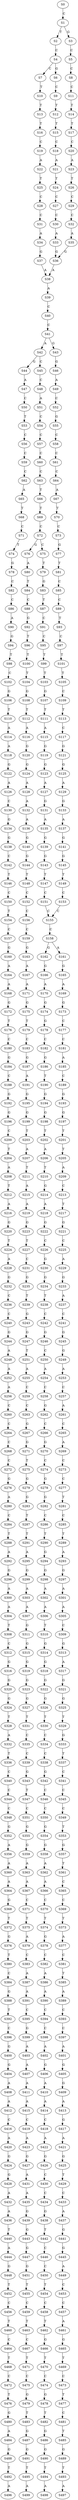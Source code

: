 strict digraph  {
	S0 -> S1 [ label = C ];
	S1 -> S2 [ label = T ];
	S1 -> S3 [ label = G ];
	S2 -> S4 [ label = C ];
	S3 -> S5 [ label = C ];
	S4 -> S6 [ label = G ];
	S4 -> S7 [ label = C ];
	S5 -> S8 [ label = C ];
	S6 -> S9 [ label = C ];
	S7 -> S10 [ label = T ];
	S8 -> S11 [ label = C ];
	S9 -> S12 [ label = T ];
	S10 -> S13 [ label = T ];
	S11 -> S14 [ label = T ];
	S12 -> S15 [ label = T ];
	S13 -> S16 [ label = T ];
	S14 -> S17 [ label = T ];
	S15 -> S18 [ label = C ];
	S16 -> S19 [ label = C ];
	S17 -> S20 [ label = C ];
	S18 -> S21 [ label = A ];
	S19 -> S22 [ label = A ];
	S20 -> S23 [ label = A ];
	S21 -> S24 [ label = T ];
	S22 -> S25 [ label = T ];
	S23 -> S26 [ label = T ];
	S24 -> S27 [ label = C ];
	S25 -> S28 [ label = C ];
	S26 -> S29 [ label = C ];
	S27 -> S30 [ label = C ];
	S28 -> S31 [ label = C ];
	S29 -> S32 [ label = C ];
	S30 -> S33 [ label = A ];
	S31 -> S34 [ label = A ];
	S32 -> S35 [ label = A ];
	S33 -> S36 [ label = G ];
	S34 -> S37 [ label = G ];
	S35 -> S36 [ label = G ];
	S36 -> S38 [ label = A ];
	S37 -> S38 [ label = A ];
	S38 -> S39 [ label = A ];
	S39 -> S40 [ label = C ];
	S40 -> S41 [ label = C ];
	S41 -> S42 [ label = A ];
	S41 -> S43 [ label = G ];
	S42 -> S44 [ label = G ];
	S42 -> S45 [ label = C ];
	S43 -> S46 [ label = G ];
	S44 -> S47 [ label = A ];
	S45 -> S48 [ label = C ];
	S46 -> S49 [ label = A ];
	S47 -> S50 [ label = C ];
	S48 -> S51 [ label = A ];
	S49 -> S52 [ label = C ];
	S50 -> S53 [ label = T ];
	S51 -> S54 [ label = C ];
	S52 -> S55 [ label = G ];
	S53 -> S56 [ label = C ];
	S54 -> S57 [ label = C ];
	S55 -> S58 [ label = C ];
	S56 -> S59 [ label = C ];
	S57 -> S60 [ label = C ];
	S58 -> S61 [ label = C ];
	S59 -> S62 [ label = C ];
	S60 -> S63 [ label = C ];
	S61 -> S64 [ label = C ];
	S62 -> S65 [ label = A ];
	S63 -> S66 [ label = T ];
	S64 -> S67 [ label = A ];
	S65 -> S68 [ label = T ];
	S66 -> S69 [ label = T ];
	S67 -> S70 [ label = T ];
	S68 -> S71 [ label = C ];
	S69 -> S72 [ label = C ];
	S70 -> S73 [ label = C ];
	S71 -> S74 [ label = T ];
	S72 -> S75 [ label = C ];
	S72 -> S76 [ label = G ];
	S73 -> S77 [ label = G ];
	S74 -> S78 [ label = G ];
	S75 -> S79 [ label = T ];
	S76 -> S80 [ label = A ];
	S77 -> S81 [ label = T ];
	S78 -> S82 [ label = C ];
	S79 -> S83 [ label = G ];
	S80 -> S84 [ label = T ];
	S81 -> S85 [ label = C ];
	S82 -> S86 [ label = C ];
	S83 -> S87 [ label = T ];
	S84 -> S88 [ label = C ];
	S85 -> S89 [ label = C ];
	S86 -> S90 [ label = A ];
	S87 -> S91 [ label = C ];
	S88 -> S92 [ label = G ];
	S89 -> S93 [ label = T ];
	S90 -> S94 [ label = G ];
	S91 -> S95 [ label = C ];
	S92 -> S96 [ label = T ];
	S93 -> S97 [ label = C ];
	S94 -> S98 [ label = T ];
	S95 -> S99 [ label = T ];
	S96 -> S100 [ label = T ];
	S97 -> S101 [ label = T ];
	S98 -> S102 [ label = C ];
	S99 -> S103 [ label = T ];
	S100 -> S104 [ label = T ];
	S101 -> S105 [ label = T ];
	S102 -> S106 [ label = G ];
	S103 -> S107 [ label = G ];
	S104 -> S108 [ label = G ];
	S105 -> S109 [ label = C ];
	S106 -> S110 [ label = T ];
	S107 -> S111 [ label = T ];
	S108 -> S112 [ label = T ];
	S109 -> S113 [ label = T ];
	S110 -> S114 [ label = A ];
	S111 -> S115 [ label = A ];
	S112 -> S116 [ label = A ];
	S113 -> S117 [ label = C ];
	S114 -> S118 [ label = A ];
	S115 -> S119 [ label = G ];
	S116 -> S120 [ label = G ];
	S117 -> S121 [ label = G ];
	S118 -> S122 [ label = G ];
	S119 -> S123 [ label = G ];
	S120 -> S124 [ label = G ];
	S121 -> S125 [ label = G ];
	S122 -> S126 [ label = A ];
	S123 -> S127 [ label = A ];
	S124 -> S128 [ label = A ];
	S125 -> S129 [ label = A ];
	S126 -> S130 [ label = C ];
	S127 -> S131 [ label = G ];
	S128 -> S132 [ label = A ];
	S129 -> S133 [ label = G ];
	S130 -> S134 [ label = G ];
	S131 -> S135 [ label = A ];
	S132 -> S136 [ label = A ];
	S133 -> S137 [ label = A ];
	S134 -> S138 [ label = G ];
	S135 -> S139 [ label = G ];
	S136 -> S140 [ label = G ];
	S137 -> S141 [ label = G ];
	S138 -> S142 [ label = C ];
	S139 -> S143 [ label = G ];
	S140 -> S144 [ label = G ];
	S141 -> S145 [ label = G ];
	S142 -> S146 [ label = T ];
	S143 -> S147 [ label = T ];
	S144 -> S148 [ label = T ];
	S145 -> S149 [ label = T ];
	S146 -> S150 [ label = C ];
	S147 -> S151 [ label = C ];
	S148 -> S152 [ label = C ];
	S149 -> S153 [ label = C ];
	S150 -> S154 [ label = T ];
	S151 -> S155 [ label = C ];
	S152 -> S156 [ label = C ];
	S153 -> S155 [ label = C ];
	S154 -> S157 [ label = C ];
	S155 -> S158 [ label = C ];
	S156 -> S159 [ label = C ];
	S157 -> S160 [ label = G ];
	S158 -> S161 [ label = A ];
	S158 -> S162 [ label = G ];
	S159 -> S163 [ label = G ];
	S160 -> S164 [ label = A ];
	S161 -> S165 [ label = G ];
	S162 -> S166 [ label = G ];
	S163 -> S167 [ label = A ];
	S164 -> S168 [ label = A ];
	S165 -> S169 [ label = A ];
	S166 -> S170 [ label = A ];
	S167 -> S171 [ label = A ];
	S168 -> S172 [ label = G ];
	S169 -> S173 [ label = G ];
	S170 -> S174 [ label = G ];
	S171 -> S175 [ label = G ];
	S172 -> S176 [ label = T ];
	S173 -> S177 [ label = C ];
	S174 -> S178 [ label = G ];
	S175 -> S179 [ label = T ];
	S176 -> S180 [ label = C ];
	S177 -> S181 [ label = C ];
	S178 -> S182 [ label = C ];
	S179 -> S183 [ label = C ];
	S180 -> S184 [ label = G ];
	S181 -> S185 [ label = A ];
	S182 -> S186 [ label = G ];
	S183 -> S187 [ label = G ];
	S184 -> S188 [ label = C ];
	S185 -> S189 [ label = C ];
	S186 -> S190 [ label = T ];
	S187 -> S191 [ label = A ];
	S188 -> S192 [ label = G ];
	S189 -> S193 [ label = G ];
	S190 -> S194 [ label = G ];
	S191 -> S195 [ label = G ];
	S192 -> S196 [ label = G ];
	S193 -> S197 [ label = G ];
	S194 -> S198 [ label = G ];
	S195 -> S199 [ label = G ];
	S196 -> S200 [ label = C ];
	S197 -> S201 [ label = T ];
	S198 -> S202 [ label = T ];
	S199 -> S203 [ label = T ];
	S200 -> S204 [ label = T ];
	S201 -> S205 [ label = T ];
	S202 -> S206 [ label = A ];
	S203 -> S207 [ label = A ];
	S204 -> S208 [ label = A ];
	S205 -> S209 [ label = A ];
	S206 -> S210 [ label = T ];
	S207 -> S211 [ label = T ];
	S208 -> S212 [ label = T ];
	S209 -> S213 [ label = C ];
	S210 -> S214 [ label = G ];
	S211 -> S215 [ label = A ];
	S212 -> S216 [ label = A ];
	S213 -> S217 [ label = T ];
	S214 -> S218 [ label = A ];
	S215 -> S219 [ label = A ];
	S216 -> S220 [ label = G ];
	S217 -> S221 [ label = G ];
	S218 -> S222 [ label = G ];
	S219 -> S223 [ label = G ];
	S220 -> S224 [ label = T ];
	S221 -> S225 [ label = C ];
	S222 -> S226 [ label = C ];
	S223 -> S227 [ label = T ];
	S224 -> S228 [ label = A ];
	S225 -> S229 [ label = A ];
	S226 -> S230 [ label = G ];
	S227 -> S231 [ label = C ];
	S228 -> S232 [ label = G ];
	S229 -> S233 [ label = G ];
	S230 -> S234 [ label = G ];
	S231 -> S235 [ label = G ];
	S232 -> S236 [ label = C ];
	S233 -> S237 [ label = A ];
	S234 -> S238 [ label = T ];
	S235 -> S239 [ label = T ];
	S236 -> S240 [ label = C ];
	S237 -> S241 [ label = C ];
	S238 -> S242 [ label = C ];
	S239 -> S243 [ label = G ];
	S240 -> S244 [ label = G ];
	S241 -> S245 [ label = G ];
	S242 -> S246 [ label = G ];
	S243 -> S247 [ label = G ];
	S244 -> S248 [ label = A ];
	S245 -> S249 [ label = G ];
	S246 -> S250 [ label = C ];
	S247 -> S251 [ label = T ];
	S248 -> S252 [ label = A ];
	S249 -> S253 [ label = A ];
	S250 -> S254 [ label = A ];
	S251 -> S255 [ label = A ];
	S252 -> S256 [ label = A ];
	S253 -> S257 [ label = C ];
	S254 -> S258 [ label = C ];
	S255 -> S259 [ label = C ];
	S256 -> S260 [ label = C ];
	S257 -> S261 [ label = A ];
	S258 -> S262 [ label = G ];
	S259 -> S263 [ label = C ];
	S260 -> S264 [ label = C ];
	S261 -> S265 [ label = C ];
	S262 -> S266 [ label = C ];
	S263 -> S267 [ label = G ];
	S264 -> S268 [ label = C ];
	S265 -> S269 [ label = A ];
	S266 -> S270 [ label = G ];
	S267 -> S271 [ label = G ];
	S268 -> S272 [ label = C ];
	S269 -> S273 [ label = C ];
	S270 -> S274 [ label = C ];
	S271 -> S275 [ label = T ];
	S272 -> S276 [ label = G ];
	S273 -> S277 [ label = C ];
	S274 -> S278 [ label = G ];
	S275 -> S279 [ label = G ];
	S276 -> S280 [ label = A ];
	S277 -> S281 [ label = T ];
	S278 -> S282 [ label = G ];
	S279 -> S283 [ label = G ];
	S280 -> S284 [ label = C ];
	S281 -> S285 [ label = C ];
	S282 -> S286 [ label = C ];
	S283 -> S287 [ label = T ];
	S284 -> S288 [ label = T ];
	S285 -> S289 [ label = T ];
	S286 -> S290 [ label = T ];
	S287 -> S291 [ label = T ];
	S288 -> S292 [ label = A ];
	S289 -> S293 [ label = A ];
	S290 -> S294 [ label = G ];
	S291 -> S295 [ label = A ];
	S292 -> S296 [ label = G ];
	S293 -> S297 [ label = G ];
	S294 -> S298 [ label = G ];
	S295 -> S299 [ label = G ];
	S296 -> S300 [ label = A ];
	S297 -> S301 [ label = A ];
	S298 -> S302 [ label = A ];
	S299 -> S303 [ label = A ];
	S300 -> S304 [ label = A ];
	S301 -> S305 [ label = A ];
	S302 -> S306 [ label = A ];
	S303 -> S307 [ label = A ];
	S304 -> S308 [ label = T ];
	S305 -> S309 [ label = C ];
	S306 -> S310 [ label = T ];
	S307 -> S311 [ label = G ];
	S308 -> S312 [ label = C ];
	S309 -> S313 [ label = G ];
	S310 -> S314 [ label = G ];
	S311 -> S315 [ label = G ];
	S312 -> S316 [ label = G ];
	S313 -> S317 [ label = A ];
	S314 -> S318 [ label = G ];
	S315 -> S319 [ label = G ];
	S316 -> S320 [ label = G ];
	S317 -> S321 [ label = G ];
	S318 -> S322 [ label = G ];
	S319 -> S323 [ label = G ];
	S320 -> S324 [ label = G ];
	S321 -> S325 [ label = G ];
	S322 -> S326 [ label = G ];
	S323 -> S327 [ label = G ];
	S324 -> S328 [ label = T ];
	S325 -> S329 [ label = T ];
	S326 -> S330 [ label = T ];
	S327 -> S331 [ label = T ];
	S328 -> S332 [ label = A ];
	S329 -> S333 [ label = G ];
	S330 -> S334 [ label = C ];
	S331 -> S335 [ label = C ];
	S332 -> S336 [ label = T ];
	S333 -> S337 [ label = T ];
	S334 -> S338 [ label = C ];
	S335 -> S339 [ label = C ];
	S336 -> S340 [ label = C ];
	S337 -> S341 [ label = C ];
	S338 -> S342 [ label = G ];
	S339 -> S343 [ label = G ];
	S340 -> S344 [ label = C ];
	S341 -> S345 [ label = C ];
	S342 -> S346 [ label = C ];
	S343 -> S347 [ label = T ];
	S344 -> S348 [ label = C ];
	S345 -> S349 [ label = C ];
	S346 -> S350 [ label = C ];
	S347 -> S351 [ label = C ];
	S348 -> S352 [ label = G ];
	S349 -> S353 [ label = T ];
	S350 -> S354 [ label = G ];
	S351 -> S355 [ label = G ];
	S352 -> S356 [ label = A ];
	S353 -> S357 [ label = G ];
	S354 -> S358 [ label = G ];
	S355 -> S359 [ label = G ];
	S356 -> S360 [ label = A ];
	S357 -> S361 [ label = T ];
	S358 -> S362 [ label = A ];
	S359 -> S363 [ label = A ];
	S360 -> S364 [ label = A ];
	S361 -> S365 [ label = C ];
	S362 -> S366 [ label = A ];
	S363 -> S367 [ label = A ];
	S364 -> S368 [ label = G ];
	S365 -> S369 [ label = C ];
	S366 -> S370 [ label = C ];
	S367 -> S371 [ label = C ];
	S368 -> S372 [ label = T ];
	S369 -> S373 [ label = T ];
	S370 -> S374 [ label = T ];
	S371 -> S375 [ label = T ];
	S372 -> S376 [ label = G ];
	S373 -> S377 [ label = A ];
	S374 -> S378 [ label = G ];
	S375 -> S379 [ label = A ];
	S376 -> S380 [ label = T ];
	S377 -> S381 [ label = C ];
	S378 -> S382 [ label = C ];
	S379 -> S383 [ label = C ];
	S380 -> S384 [ label = C ];
	S381 -> S385 [ label = T ];
	S382 -> S386 [ label = A ];
	S383 -> S387 [ label = A ];
	S384 -> S388 [ label = G ];
	S385 -> S389 [ label = A ];
	S386 -> S390 [ label = A ];
	S387 -> S391 [ label = A ];
	S388 -> S392 [ label = T ];
	S389 -> S393 [ label = C ];
	S390 -> S394 [ label = C ];
	S391 -> S395 [ label = C ];
	S392 -> S396 [ label = C ];
	S393 -> S397 [ label = C ];
	S394 -> S398 [ label = C ];
	S395 -> S399 [ label = G ];
	S396 -> S400 [ label = G ];
	S397 -> S401 [ label = A ];
	S398 -> S402 [ label = A ];
	S399 -> S403 [ label = A ];
	S400 -> S404 [ label = G ];
	S401 -> S405 [ label = G ];
	S402 -> S406 [ label = G ];
	S403 -> S407 [ label = A ];
	S404 -> S408 [ label = A ];
	S405 -> S409 [ label = G ];
	S406 -> S410 [ label = A ];
	S407 -> S411 [ label = A ];
	S408 -> S412 [ label = A ];
	S409 -> S413 [ label = A ];
	S410 -> S414 [ label = A ];
	S411 -> S415 [ label = A ];
	S412 -> S416 [ label = C ];
	S413 -> S417 [ label = G ];
	S414 -> S418 [ label = C ];
	S415 -> S419 [ label = C ];
	S416 -> S420 [ label = A ];
	S417 -> S421 [ label = A ];
	S418 -> S422 [ label = A ];
	S419 -> S423 [ label = A ];
	S420 -> S424 [ label = G ];
	S421 -> S425 [ label = G ];
	S422 -> S426 [ label = G ];
	S423 -> S427 [ label = G ];
	S424 -> S428 [ label = G ];
	S425 -> S429 [ label = T ];
	S426 -> S430 [ label = C ];
	S427 -> S431 [ label = A ];
	S428 -> S432 [ label = A ];
	S429 -> S433 [ label = C ];
	S430 -> S434 [ label = C ];
	S431 -> S435 [ label = A ];
	S432 -> S436 [ label = A ];
	S433 -> S437 [ label = A ];
	S434 -> S438 [ label = G ];
	S435 -> S439 [ label = G ];
	S436 -> S440 [ label = T ];
	S437 -> S441 [ label = G ];
	S438 -> S442 [ label = T ];
	S439 -> S443 [ label = G ];
	S440 -> S444 [ label = A ];
	S441 -> S445 [ label = G ];
	S442 -> S446 [ label = C ];
	S443 -> S447 [ label = G ];
	S444 -> S448 [ label = G ];
	S445 -> S449 [ label = A ];
	S446 -> S450 [ label = C ];
	S447 -> S451 [ label = G ];
	S448 -> S452 [ label = T ];
	S449 -> S453 [ label = C ];
	S450 -> S454 [ label = T ];
	S451 -> S455 [ label = T ];
	S452 -> S456 [ label = C ];
	S453 -> S457 [ label = C ];
	S454 -> S458 [ label = C ];
	S455 -> S459 [ label = C ];
	S456 -> S460 [ label = T ];
	S457 -> S461 [ label = A ];
	S458 -> S462 [ label = T ];
	S459 -> S463 [ label = T ];
	S460 -> S464 [ label = C ];
	S461 -> S465 [ label = G ];
	S462 -> S466 [ label = G ];
	S463 -> S467 [ label = C ];
	S464 -> S468 [ label = T ];
	S465 -> S469 [ label = T ];
	S466 -> S470 [ label = T ];
	S467 -> S471 [ label = T ];
	S468 -> S472 [ label = C ];
	S469 -> S473 [ label = C ];
	S470 -> S474 [ label = C ];
	S471 -> S475 [ label = C ];
	S472 -> S476 [ label = T ];
	S473 -> S477 [ label = T ];
	S474 -> S478 [ label = G ];
	S475 -> S479 [ label = G ];
	S476 -> S480 [ label = G ];
	S477 -> S481 [ label = C ];
	S478 -> S482 [ label = T ];
	S479 -> S483 [ label = T ];
	S480 -> S484 [ label = A ];
	S481 -> S485 [ label = T ];
	S482 -> S486 [ label = G ];
	S483 -> S487 [ label = G ];
	S484 -> S488 [ label = G ];
	S485 -> S489 [ label = G ];
	S486 -> S490 [ label = G ];
	S487 -> S491 [ label = G ];
	S488 -> S492 [ label = T ];
	S489 -> S493 [ label = T ];
	S490 -> S494 [ label = T ];
	S491 -> S495 [ label = T ];
	S492 -> S496 [ label = A ];
	S493 -> S497 [ label = A ];
	S494 -> S498 [ label = A ];
	S495 -> S499 [ label = A ];
}
